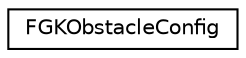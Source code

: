 digraph "Graphical Class Hierarchy"
{
 // LATEX_PDF_SIZE
  edge [fontname="Helvetica",fontsize="10",labelfontname="Helvetica",labelfontsize="10"];
  node [fontname="Helvetica",fontsize="10",shape=record];
  rankdir="LR";
  Node0 [label="FGKObstacleConfig",height=0.2,width=0.4,color="black", fillcolor="white", style="filled",URL="$structFGKObstacleConfig.html",tooltip=" "];
}
